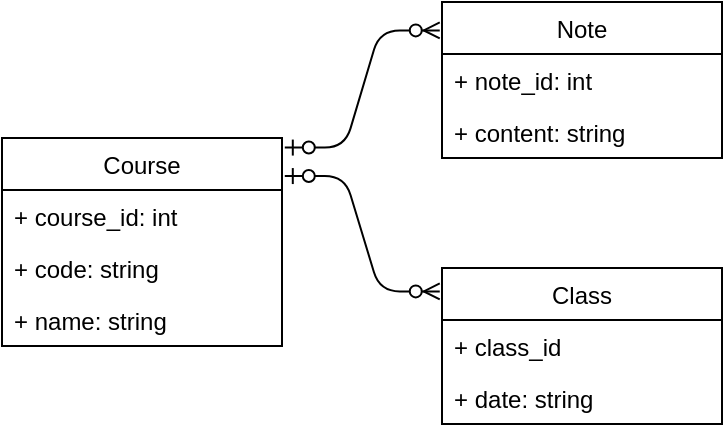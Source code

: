 <mxfile version="11.3.1" type="device" pages="1"><diagram id="pgGTdL4qzFx2gxZY-q-0" name="Page-1"><mxGraphModel dx="949" dy="483" grid="1" gridSize="10" guides="1" tooltips="1" connect="1" arrows="1" fold="1" page="1" pageScale="1" pageWidth="827" pageHeight="1169" math="0" shadow="0"><root><mxCell id="0"/><mxCell id="1" parent="0"/><mxCell id="3Xz0wOBUBWlHn1rN9iW5-25" value="" style="edgeStyle=entityRelationEdgeStyle;fontSize=12;html=1;endArrow=ERzeroToMany;startArrow=ERzeroToOne;entryX=-0.008;entryY=0.182;entryDx=0;entryDy=0;entryPerimeter=0;exitX=1.01;exitY=0.046;exitDx=0;exitDy=0;exitPerimeter=0;" edge="1" parent="1" source="3Xz0wOBUBWlHn1rN9iW5-1" target="3Xz0wOBUBWlHn1rN9iW5-5"><mxGeometry width="100" height="100" relative="1" as="geometry"><mxPoint x="310" y="530" as="sourcePoint"/><mxPoint x="550" y="480" as="targetPoint"/></mxGeometry></mxCell><mxCell id="3Xz0wOBUBWlHn1rN9iW5-1" value="Course" style="swimlane;fontStyle=0;childLayout=stackLayout;horizontal=1;startSize=26;fillColor=none;horizontalStack=0;resizeParent=1;resizeParentMax=0;resizeLast=0;collapsible=1;marginBottom=0;" vertex="1" parent="1"><mxGeometry x="290" y="275" width="140" height="104" as="geometry"/></mxCell><mxCell id="3Xz0wOBUBWlHn1rN9iW5-2" value="+ course_id: int" style="text;strokeColor=none;fillColor=none;align=left;verticalAlign=top;spacingLeft=4;spacingRight=4;overflow=hidden;rotatable=0;points=[[0,0.5],[1,0.5]];portConstraint=eastwest;" vertex="1" parent="3Xz0wOBUBWlHn1rN9iW5-1"><mxGeometry y="26" width="140" height="26" as="geometry"/></mxCell><mxCell id="3Xz0wOBUBWlHn1rN9iW5-3" value="+ code: string" style="text;strokeColor=none;fillColor=none;align=left;verticalAlign=top;spacingLeft=4;spacingRight=4;overflow=hidden;rotatable=0;points=[[0,0.5],[1,0.5]];portConstraint=eastwest;" vertex="1" parent="3Xz0wOBUBWlHn1rN9iW5-1"><mxGeometry y="52" width="140" height="26" as="geometry"/></mxCell><mxCell id="3Xz0wOBUBWlHn1rN9iW5-20" value="+ name: string" style="text;strokeColor=none;fillColor=none;align=left;verticalAlign=top;spacingLeft=4;spacingRight=4;overflow=hidden;rotatable=0;points=[[0,0.5],[1,0.5]];portConstraint=eastwest;" vertex="1" parent="3Xz0wOBUBWlHn1rN9iW5-1"><mxGeometry y="78" width="140" height="26" as="geometry"/></mxCell><mxCell id="3Xz0wOBUBWlHn1rN9iW5-5" value="Note" style="swimlane;fontStyle=0;childLayout=stackLayout;horizontal=1;startSize=26;fillColor=none;horizontalStack=0;resizeParent=1;resizeParentMax=0;resizeLast=0;collapsible=1;marginBottom=0;" vertex="1" parent="1"><mxGeometry x="510" y="207" width="140" height="78" as="geometry"/></mxCell><mxCell id="3Xz0wOBUBWlHn1rN9iW5-6" value="+ note_id: int" style="text;strokeColor=none;fillColor=none;align=left;verticalAlign=top;spacingLeft=4;spacingRight=4;overflow=hidden;rotatable=0;points=[[0,0.5],[1,0.5]];portConstraint=eastwest;" vertex="1" parent="3Xz0wOBUBWlHn1rN9iW5-5"><mxGeometry y="26" width="140" height="26" as="geometry"/></mxCell><mxCell id="3Xz0wOBUBWlHn1rN9iW5-7" value="+ content: string" style="text;strokeColor=none;fillColor=none;align=left;verticalAlign=top;spacingLeft=4;spacingRight=4;overflow=hidden;rotatable=0;points=[[0,0.5],[1,0.5]];portConstraint=eastwest;" vertex="1" parent="3Xz0wOBUBWlHn1rN9iW5-5"><mxGeometry y="52" width="140" height="26" as="geometry"/></mxCell><mxCell id="3Xz0wOBUBWlHn1rN9iW5-8" value="Class" style="swimlane;fontStyle=0;childLayout=stackLayout;horizontal=1;startSize=26;fillColor=none;horizontalStack=0;resizeParent=1;resizeParentMax=0;resizeLast=0;collapsible=1;marginBottom=0;" vertex="1" parent="1"><mxGeometry x="510" y="340" width="140" height="78" as="geometry"/></mxCell><mxCell id="3Xz0wOBUBWlHn1rN9iW5-9" value="+ class_id" style="text;strokeColor=none;fillColor=none;align=left;verticalAlign=top;spacingLeft=4;spacingRight=4;overflow=hidden;rotatable=0;points=[[0,0.5],[1,0.5]];portConstraint=eastwest;" vertex="1" parent="3Xz0wOBUBWlHn1rN9iW5-8"><mxGeometry y="26" width="140" height="26" as="geometry"/></mxCell><mxCell id="3Xz0wOBUBWlHn1rN9iW5-10" value="+ date: string" style="text;strokeColor=none;fillColor=none;align=left;verticalAlign=top;spacingLeft=4;spacingRight=4;overflow=hidden;rotatable=0;points=[[0,0.5],[1,0.5]];portConstraint=eastwest;" vertex="1" parent="3Xz0wOBUBWlHn1rN9iW5-8"><mxGeometry y="52" width="140" height="26" as="geometry"/></mxCell><mxCell id="3Xz0wOBUBWlHn1rN9iW5-26" value="" style="edgeStyle=entityRelationEdgeStyle;fontSize=12;html=1;endArrow=ERzeroToMany;startArrow=ERzeroToOne;entryX=-0.008;entryY=0.15;entryDx=0;entryDy=0;entryPerimeter=0;exitX=1.01;exitY=0.183;exitDx=0;exitDy=0;exitPerimeter=0;" edge="1" parent="1" source="3Xz0wOBUBWlHn1rN9iW5-1" target="3Xz0wOBUBWlHn1rN9iW5-8"><mxGeometry width="100" height="100" relative="1" as="geometry"><mxPoint x="450" y="320" as="sourcePoint"/><mxPoint x="397.333" y="211.5" as="targetPoint"/></mxGeometry></mxCell></root></mxGraphModel></diagram></mxfile>